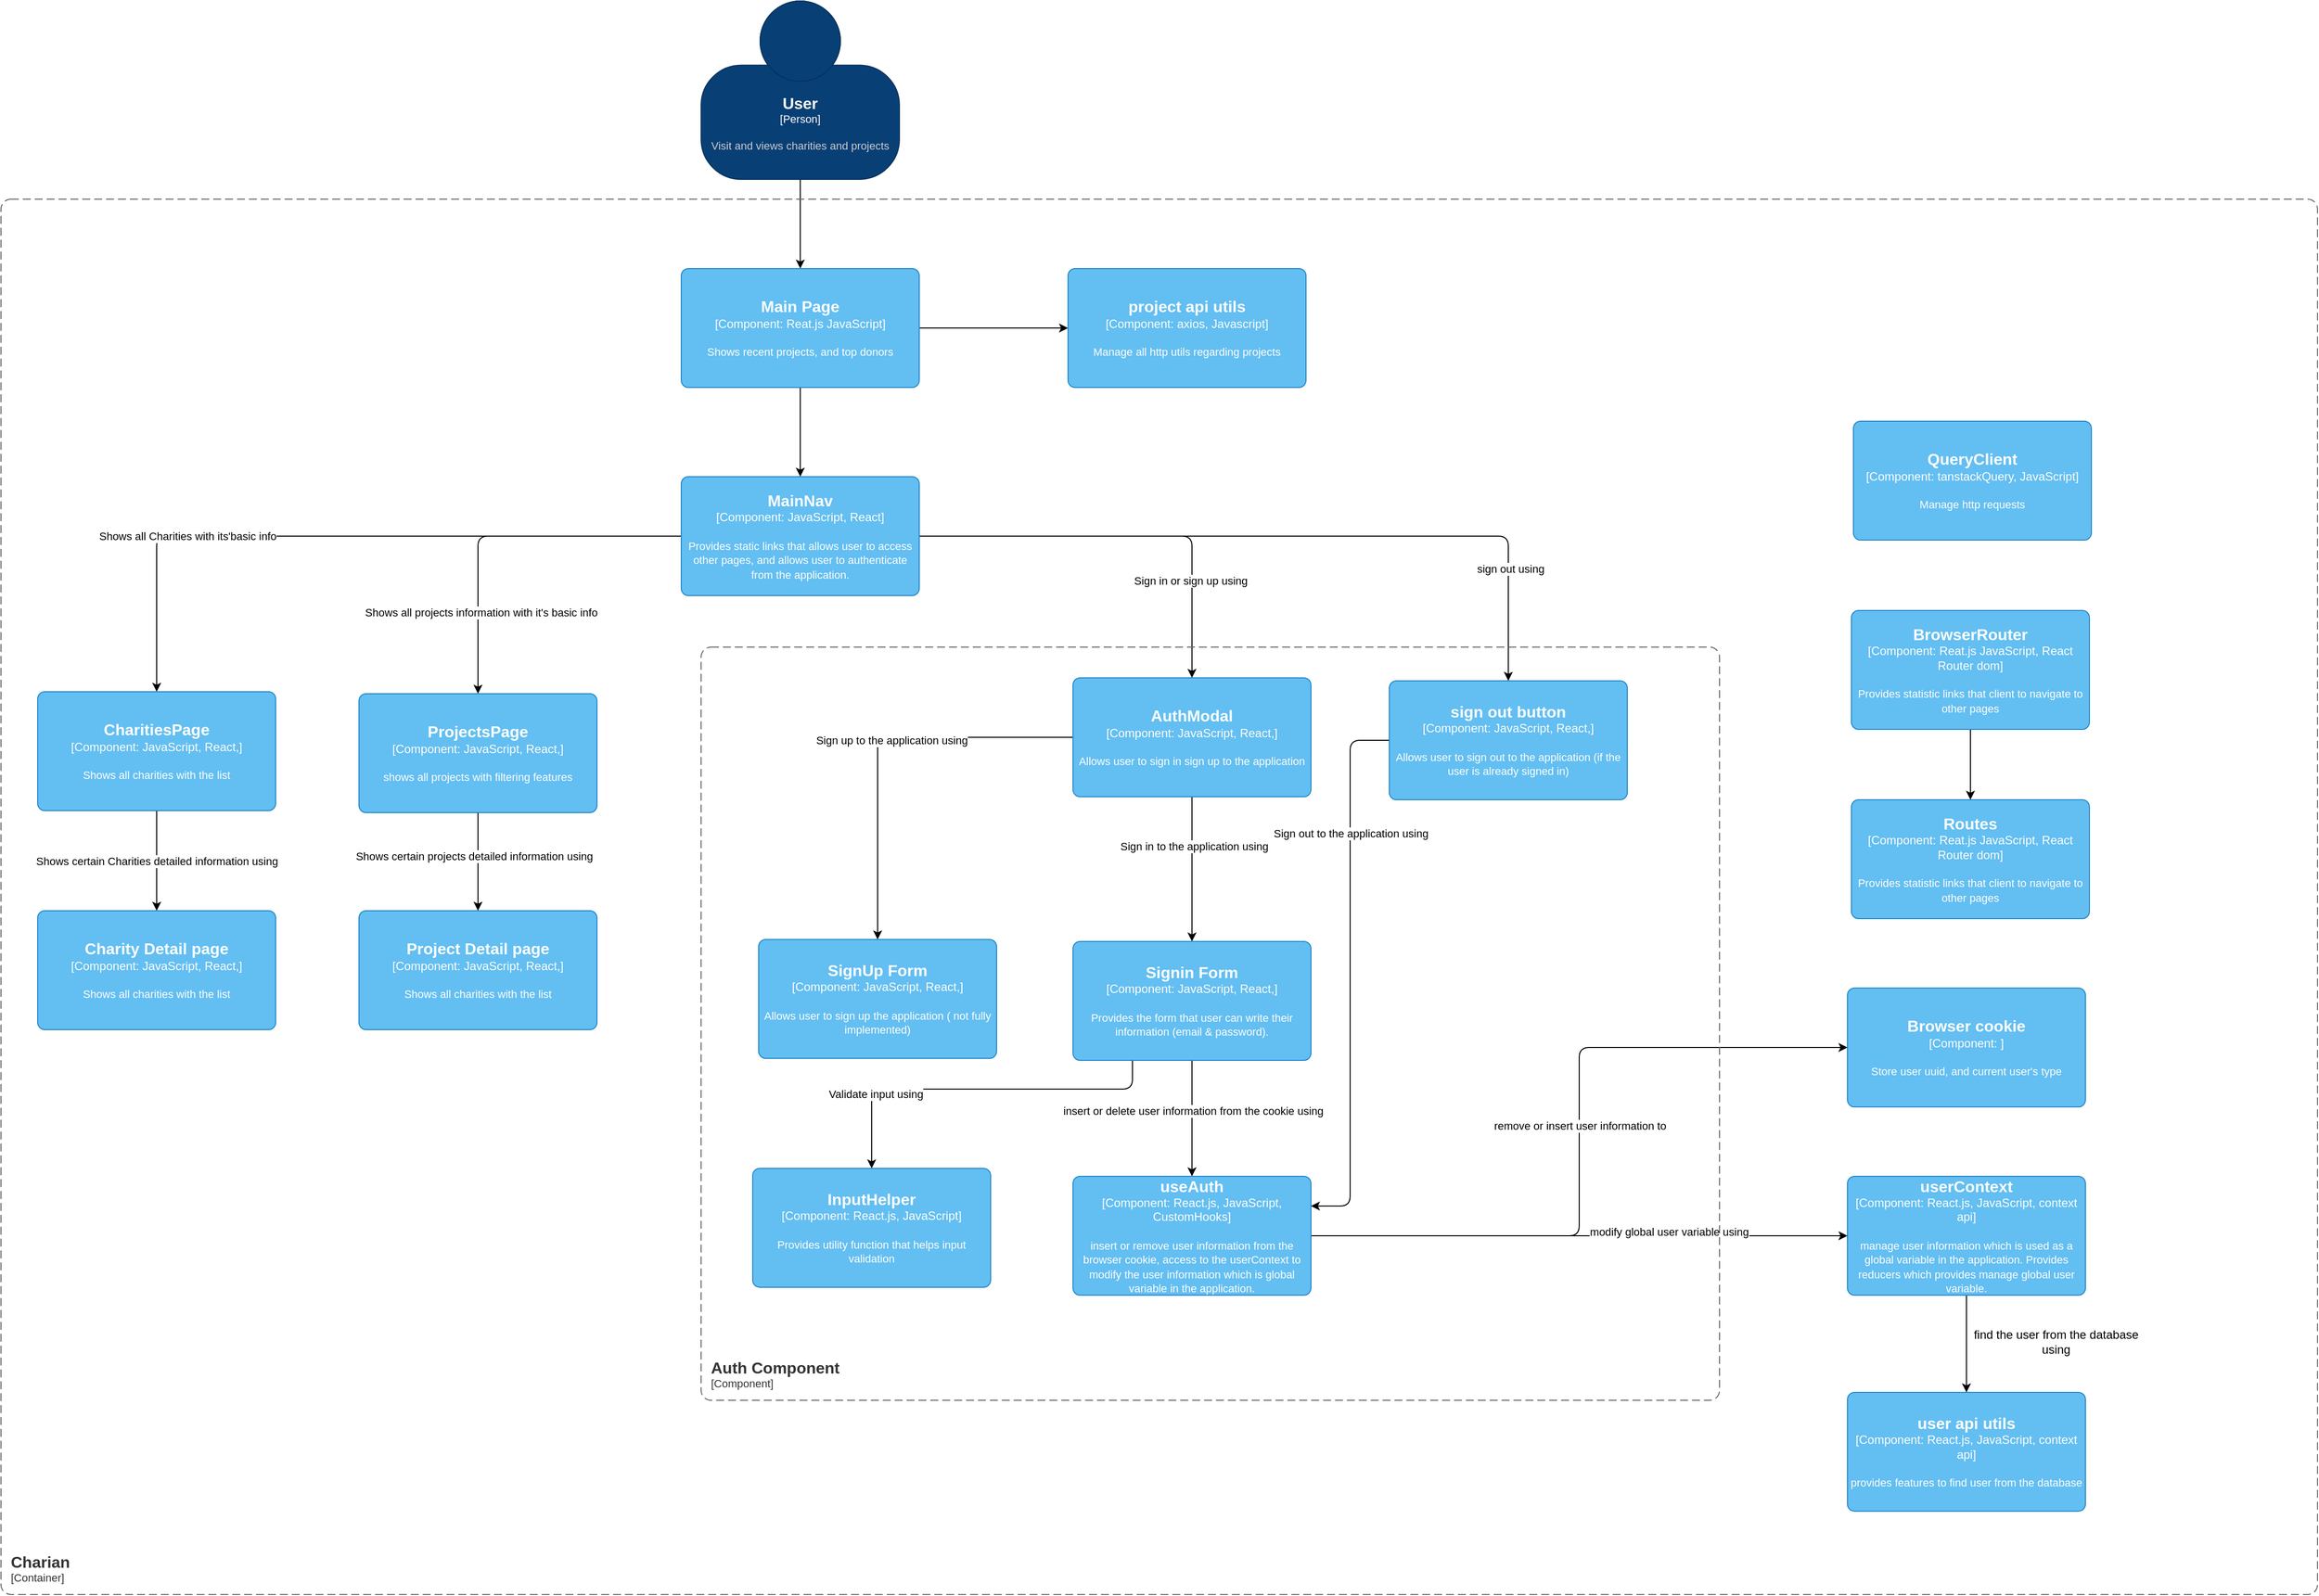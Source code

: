 <mxfile>
    <diagram id="eqAFdJUHjiola_8P4CvC" name="Page-1">
        <mxGraphModel dx="3965" dy="1728" grid="0" gridSize="10" guides="1" tooltips="1" connect="1" arrows="1" fold="1" page="0" pageScale="1" pageWidth="827" pageHeight="1169" background="#ffffff" math="0" shadow="0">
            <root>
                <mxCell id="0"/>
                <mxCell id="1" parent="0"/>
                <mxCell id="28" style="edgeStyle=orthogonalEdgeStyle;html=1;entryX=0.5;entryY=0;entryDx=0;entryDy=0;entryPerimeter=0;strokeColor=#000000;" edge="1" parent="1" source="4" target="8">
                    <mxGeometry relative="1" as="geometry"/>
                </mxCell>
                <object placeholders="1" c4Name="User" c4Type="Person" c4Description="Visit and views charities and projects" label="&lt;font style=&quot;font-size: 16px&quot;&gt;&lt;b&gt;%c4Name%&lt;/b&gt;&lt;/font&gt;&lt;div&gt;[%c4Type%]&lt;/div&gt;&lt;br&gt;&lt;div&gt;&lt;font style=&quot;font-size: 11px&quot;&gt;&lt;font color=&quot;#cccccc&quot;&gt;%c4Description%&lt;/font&gt;&lt;/div&gt;" id="4">
                    <mxCell style="html=1;fontSize=11;dashed=0;whiteSpace=wrap;fillColor=#083F75;strokeColor=#06315C;fontColor=#ffffff;shape=mxgraph.c4.person2;align=center;metaEdit=1;points=[[0.5,0,0],[1,0.5,0],[1,0.75,0],[0.75,1,0],[0.5,1,0],[0.25,1,0],[0,0.75,0],[0,0.5,0]];resizable=0;" parent="1" vertex="1">
                        <mxGeometry x="210" y="30" width="200" height="180" as="geometry"/>
                    </mxCell>
                </object>
                <object placeholders="1" c4Name="Charian" c4Type="Application" c4Application="Container" label="&lt;font style=&quot;font-size: 16px&quot;&gt;&lt;b&gt;&lt;div style=&quot;text-align: left&quot;&gt;%c4Name%&lt;/div&gt;&lt;/b&gt;&lt;/font&gt;&lt;div style=&quot;text-align: left&quot;&gt;[%c4Application%]&lt;/div&gt;" id="7">
                    <mxCell style="rounded=1;fontSize=11;whiteSpace=wrap;html=1;dashed=1;arcSize=20;fillColor=none;strokeColor=#666666;fontColor=#333333;labelBackgroundColor=none;align=left;verticalAlign=bottom;labelBorderColor=none;spacingTop=0;spacing=10;dashPattern=8 4;metaEdit=1;rotatable=0;perimeter=rectanglePerimeter;noLabel=0;labelPadding=0;allowArrows=0;connectable=0;expand=0;recursiveResize=0;editable=1;pointerEvents=0;absoluteArcSize=1;points=[[0.25,0,0],[0.5,0,0],[0.75,0,0],[1,0.25,0],[1,0.5,0],[1,0.75,0],[0.75,1,0],[0.5,1,0],[0.25,1,0],[0,0.75,0],[0,0.5,0],[0,0.25,0]];" parent="1" vertex="1">
                        <mxGeometry x="-496" y="230" width="2336" height="1408" as="geometry"/>
                    </mxCell>
                </object>
                <mxCell id="12" style="edgeStyle=none;html=1;entryX=0;entryY=0.5;entryDx=0;entryDy=0;entryPerimeter=0;strokeColor=#000000;" edge="1" parent="1" source="8" target="11">
                    <mxGeometry relative="1" as="geometry"/>
                </mxCell>
                <mxCell id="15" style="edgeStyle=none;html=1;strokeColor=#000000;" edge="1" parent="1" source="8" target="13">
                    <mxGeometry relative="1" as="geometry"/>
                </mxCell>
                <object placeholders="1" c4Name="Main Page" c4Type="Component" c4Technology="Reat.js JavaScript" c4Description="Shows recent projects, and top donors" label="&lt;font style=&quot;font-size: 16px&quot;&gt;&lt;b&gt;%c4Name%&lt;/b&gt;&lt;/font&gt;&lt;div&gt;[%c4Type%: %c4Technology%]&lt;/div&gt;&lt;br&gt;&lt;div&gt;&lt;font style=&quot;font-size: 11px&quot;&gt;%c4Description%&lt;/font&gt;&lt;/div&gt;" id="8">
                    <mxCell style="rounded=1;whiteSpace=wrap;html=1;labelBackgroundColor=none;fillColor=#63BEF2;fontColor=#ffffff;align=center;arcSize=6;strokeColor=#2086C9;metaEdit=1;resizable=0;points=[[0.25,0,0],[0.5,0,0],[0.75,0,0],[1,0.25,0],[1,0.5,0],[1,0.75,0],[0.75,1,0],[0.5,1,0],[0.25,1,0],[0,0.75,0],[0,0.5,0],[0,0.25,0]];" parent="1" vertex="1">
                        <mxGeometry x="190" y="300" width="240" height="120" as="geometry"/>
                    </mxCell>
                </object>
                <object placeholders="1" c4Name="QueryClient" c4Type="Component" c4Technology="tanstackQuery, JavaScript" c4Description="Manage http requests" label="&lt;font style=&quot;font-size: 16px&quot;&gt;&lt;b&gt;%c4Name%&lt;/b&gt;&lt;/font&gt;&lt;div&gt;[%c4Type%: %c4Technology%]&lt;/div&gt;&lt;br&gt;&lt;div&gt;&lt;font style=&quot;font-size: 11px&quot;&gt;%c4Description%&lt;/font&gt;&lt;/div&gt;" id="9">
                    <mxCell style="rounded=1;whiteSpace=wrap;html=1;labelBackgroundColor=none;fillColor=#63BEF2;fontColor=#ffffff;align=center;arcSize=6;strokeColor=#2086C9;metaEdit=1;resizable=0;points=[[0.25,0,0],[0.5,0,0],[0.75,0,0],[1,0.25,0],[1,0.5,0],[1,0.75,0],[0.75,1,0],[0.5,1,0],[0.25,1,0],[0,0.75,0],[0,0.5,0],[0,0.25,0]];" vertex="1" parent="1">
                        <mxGeometry x="1372" y="454" width="240" height="120" as="geometry"/>
                    </mxCell>
                </object>
                <object placeholders="1" c4Name="project api utils" c4Type="Component" c4Technology="axios, Javascript" c4Description="Manage all http utils regarding projects" label="&lt;font style=&quot;font-size: 16px&quot;&gt;&lt;b&gt;%c4Name%&lt;/b&gt;&lt;/font&gt;&lt;div&gt;[%c4Type%: %c4Technology%]&lt;/div&gt;&lt;br&gt;&lt;div&gt;&lt;font style=&quot;font-size: 11px&quot;&gt;%c4Description%&lt;/font&gt;&lt;/div&gt;" id="11">
                    <mxCell style="rounded=1;whiteSpace=wrap;html=1;labelBackgroundColor=none;fillColor=#63BEF2;fontColor=#ffffff;align=center;arcSize=6;strokeColor=#2086C9;metaEdit=1;resizable=0;points=[[0.25,0,0],[0.5,0,0],[0.75,0,0],[1,0.25,0],[1,0.5,0],[1,0.75,0],[0.75,1,0],[0.5,1,0],[0.25,1,0],[0,0.75,0],[0,0.5,0],[0,0.25,0]];" vertex="1" parent="1">
                        <mxGeometry x="580" y="300" width="240" height="120" as="geometry"/>
                    </mxCell>
                </object>
                <mxCell id="19" style="edgeStyle=orthogonalEdgeStyle;html=1;strokeColor=#000000;" edge="1" parent="1" source="13" target="16">
                    <mxGeometry relative="1" as="geometry"/>
                </mxCell>
                <mxCell id="48" value="&lt;span style=&quot;background-color: rgb(255, 255, 255);&quot;&gt;Sign in or sign up using&amp;nbsp;&lt;/span&gt;" style="edgeLabel;html=1;align=center;verticalAlign=middle;resizable=0;points=[];fontColor=#000000;" vertex="1" connectable="0" parent="19">
                    <mxGeometry x="0.535" y="-1" relative="1" as="geometry">
                        <mxPoint x="1" y="-1" as="offset"/>
                    </mxGeometry>
                </mxCell>
                <mxCell id="44" style="edgeStyle=orthogonalEdgeStyle;html=1;strokeColor=#000000;fontColor=#000000;" edge="1" parent="1" source="13" target="43">
                    <mxGeometry relative="1" as="geometry"/>
                </mxCell>
                <mxCell id="49" value="&lt;span style=&quot;background-color: rgb(255, 255, 255);&quot;&gt;sign out using&lt;/span&gt;" style="edgeLabel;html=1;align=center;verticalAlign=middle;resizable=0;points=[];fontColor=#000000;" vertex="1" connectable="0" parent="44">
                    <mxGeometry x="0.695" y="2" relative="1" as="geometry">
                        <mxPoint as="offset"/>
                    </mxGeometry>
                </mxCell>
                <mxCell id="61" style="edgeStyle=orthogonalEdgeStyle;html=1;strokeColor=#000000;fontColor=#000000;" edge="1" parent="1" source="13" target="59">
                    <mxGeometry relative="1" as="geometry"/>
                </mxCell>
                <mxCell id="68" value="&lt;span style=&quot;background-color: rgb(255, 255, 255);&quot;&gt;Shows all projects information with it's basic info&lt;/span&gt;" style="edgeLabel;html=1;align=center;verticalAlign=middle;resizable=0;points=[];fontColor=#000000;" vertex="1" connectable="0" parent="61">
                    <mxGeometry x="0.547" y="3" relative="1" as="geometry">
                        <mxPoint as="offset"/>
                    </mxGeometry>
                </mxCell>
                <mxCell id="62" style="edgeStyle=orthogonalEdgeStyle;html=1;strokeColor=#000000;fontColor=#000000;" edge="1" parent="1" source="13" target="60">
                    <mxGeometry relative="1" as="geometry"/>
                </mxCell>
                <mxCell id="67" value="&lt;span style=&quot;background-color: rgb(255, 255, 255);&quot;&gt;Shows all Charities with its'basic info&lt;/span&gt;" style="edgeLabel;html=1;align=center;verticalAlign=middle;resizable=0;points=[];fontColor=#000000;" vertex="1" connectable="0" parent="62">
                    <mxGeometry x="0.454" relative="1" as="geometry">
                        <mxPoint as="offset"/>
                    </mxGeometry>
                </mxCell>
                <object placeholders="1" c4Name="MainNav" c4Type="Component" c4Technology="JavaScript, React" c4Description="Provides static links that allows user to access other pages, and allows user to authenticate from the application." label="&lt;font style=&quot;font-size: 16px&quot;&gt;&lt;b&gt;%c4Name%&lt;/b&gt;&lt;/font&gt;&lt;div&gt;[%c4Type%: %c4Technology%]&lt;/div&gt;&lt;br&gt;&lt;div&gt;&lt;font style=&quot;font-size: 11px&quot;&gt;%c4Description%&lt;/font&gt;&lt;/div&gt;" id="13">
                    <mxCell style="rounded=1;whiteSpace=wrap;html=1;labelBackgroundColor=none;fillColor=#63BEF2;fontColor=#ffffff;align=center;arcSize=6;strokeColor=#2086C9;metaEdit=1;resizable=0;points=[[0.25,0,0],[0.5,0,0],[0.75,0,0],[1,0.25,0],[1,0.5,0],[1,0.75,0],[0.75,1,0],[0.5,1,0],[0.25,1,0],[0,0.75,0],[0,0.5,0],[0,0.25,0]];" vertex="1" parent="1">
                        <mxGeometry x="190" y="510" width="240" height="120" as="geometry"/>
                    </mxCell>
                </object>
                <mxCell id="37" style="edgeStyle=orthogonalEdgeStyle;html=1;exitX=0.5;exitY=1;exitDx=0;exitDy=0;exitPerimeter=0;entryX=0.5;entryY=0;entryDx=0;entryDy=0;entryPerimeter=0;strokeColor=#000000;" edge="1" parent="1" source="14" target="35">
                    <mxGeometry relative="1" as="geometry"/>
                </mxCell>
                <object placeholders="1" c4Name="BrowserRouter" c4Type="Component" c4Technology="Reat.js JavaScript, React Router dom" c4Description="Provides statistic links that client to navigate to other pages" label="&lt;font style=&quot;font-size: 16px&quot;&gt;&lt;b&gt;%c4Name%&lt;/b&gt;&lt;/font&gt;&lt;div&gt;[%c4Type%: %c4Technology%]&lt;/div&gt;&lt;br&gt;&lt;div&gt;&lt;font style=&quot;font-size: 11px&quot;&gt;%c4Description%&lt;/font&gt;&lt;/div&gt;" id="14">
                    <mxCell style="rounded=1;whiteSpace=wrap;html=1;labelBackgroundColor=none;fillColor=#63BEF2;fontColor=#ffffff;align=center;arcSize=6;strokeColor=#2086C9;metaEdit=1;resizable=0;points=[[0.25,0,0],[0.5,0,0],[0.75,0,0],[1,0.25,0],[1,0.5,0],[1,0.75,0],[0.75,1,0],[0.5,1,0],[0.25,1,0],[0,0.75,0],[0,0.5,0],[0,0.25,0]];" vertex="1" parent="1">
                        <mxGeometry x="1370" y="645" width="240" height="120" as="geometry"/>
                    </mxCell>
                </object>
                <mxCell id="38" style="edgeStyle=orthogonalEdgeStyle;html=1;strokeColor=#000000;" edge="1" parent="1" source="16" target="29">
                    <mxGeometry relative="1" as="geometry"/>
                </mxCell>
                <mxCell id="40" value="&lt;font style=&quot;background-color: rgb(255, 255, 255);&quot; color=&quot;#000000&quot;&gt;Sign up to the application using&lt;/font&gt;" style="edgeLabel;html=1;align=center;verticalAlign=middle;resizable=0;points=[];" vertex="1" connectable="0" parent="38">
                    <mxGeometry x="-0.093" y="3" relative="1" as="geometry">
                        <mxPoint x="-1" as="offset"/>
                    </mxGeometry>
                </mxCell>
                <mxCell id="39" style="edgeStyle=orthogonalEdgeStyle;html=1;entryX=0.5;entryY=0;entryDx=0;entryDy=0;entryPerimeter=0;strokeColor=#000000;" edge="1" parent="1" source="16" target="20">
                    <mxGeometry relative="1" as="geometry"/>
                </mxCell>
                <mxCell id="41" value="&lt;span style=&quot;background-color: rgb(255, 255, 255);&quot;&gt;Sign in to the application using&lt;/span&gt;" style="edgeLabel;html=1;align=center;verticalAlign=middle;resizable=0;points=[];fontColor=#000000;" vertex="1" connectable="0" parent="39">
                    <mxGeometry x="-0.312" y="2" relative="1" as="geometry">
                        <mxPoint as="offset"/>
                    </mxGeometry>
                </mxCell>
                <object placeholders="1" c4Name="AuthModal" c4Type="Component" c4Technology="JavaScript, React," c4Description="Allows user to sign in sign up to the application" label="&lt;font style=&quot;font-size: 16px&quot;&gt;&lt;b&gt;%c4Name%&lt;/b&gt;&lt;/font&gt;&lt;div&gt;[%c4Type%: %c4Technology%]&lt;/div&gt;&lt;br&gt;&lt;div&gt;&lt;font style=&quot;font-size: 11px&quot;&gt;%c4Description%&lt;/font&gt;&lt;/div&gt;" id="16">
                    <mxCell style="rounded=1;whiteSpace=wrap;html=1;labelBackgroundColor=none;fillColor=#63BEF2;fontColor=#ffffff;align=center;arcSize=6;strokeColor=#2086C9;metaEdit=1;resizable=0;points=[[0.25,0,0],[0.5,0,0],[0.75,0,0],[1,0.25,0],[1,0.5,0],[1,0.75,0],[0.75,1,0],[0.5,1,0],[0.25,1,0],[0,0.75,0],[0,0.5,0],[0,0.25,0]];" vertex="1" parent="1">
                        <mxGeometry x="585" y="713" width="240" height="120" as="geometry"/>
                    </mxCell>
                </object>
                <mxCell id="23" style="edgeStyle=none;html=1;strokeColor=#000000;" edge="1" parent="1" source="20" target="22">
                    <mxGeometry relative="1" as="geometry"/>
                </mxCell>
                <mxCell id="51" value="&lt;span style=&quot;background-color: rgb(255, 255, 255);&quot;&gt;insert or delete user information from the cookie using&lt;br&gt;&lt;/span&gt;" style="edgeLabel;html=1;align=center;verticalAlign=middle;resizable=0;points=[];fontColor=#000000;" vertex="1" connectable="0" parent="23">
                    <mxGeometry x="-0.137" y="1" relative="1" as="geometry">
                        <mxPoint as="offset"/>
                    </mxGeometry>
                </mxCell>
                <mxCell id="53" style="edgeStyle=orthogonalEdgeStyle;html=1;exitX=0.25;exitY=1;exitDx=0;exitDy=0;exitPerimeter=0;strokeColor=#000000;fontColor=#000000;" edge="1" parent="1" source="20" target="52">
                    <mxGeometry relative="1" as="geometry">
                        <Array as="points">
                            <mxPoint x="645" y="1128"/>
                            <mxPoint x="382" y="1128"/>
                        </Array>
                    </mxGeometry>
                </mxCell>
                <mxCell id="54" value="&lt;span style=&quot;background-color: rgb(255, 255, 255);&quot;&gt;Validate input using&lt;/span&gt;" style="edgeLabel;html=1;align=center;verticalAlign=middle;resizable=0;points=[];fontColor=#000000;" vertex="1" connectable="0" parent="53">
                    <mxGeometry x="0.598" y="4" relative="1" as="geometry">
                        <mxPoint as="offset"/>
                    </mxGeometry>
                </mxCell>
                <object placeholders="1" c4Name="Signin Form" c4Type="Component" c4Technology="JavaScript, React," c4Description="Provides the form that user can write their information (email &amp; password)." label="&lt;font style=&quot;font-size: 16px&quot;&gt;&lt;b&gt;%c4Name%&lt;/b&gt;&lt;/font&gt;&lt;div&gt;[%c4Type%: %c4Technology%]&lt;/div&gt;&lt;br&gt;&lt;div&gt;&lt;font style=&quot;font-size: 11px&quot;&gt;%c4Description%&lt;/font&gt;&lt;/div&gt;" id="20">
                    <mxCell style="rounded=1;whiteSpace=wrap;html=1;labelBackgroundColor=none;fillColor=#63BEF2;fontColor=#ffffff;align=center;arcSize=6;strokeColor=#2086C9;metaEdit=1;resizable=0;points=[[0.25,0,0],[0.5,0,0],[0.75,0,0],[1,0.25,0],[1,0.5,0],[1,0.75,0],[0.75,1,0],[0.5,1,0],[0.25,1,0],[0,0.75,0],[0,0.5,0],[0,0.25,0]];" vertex="1" parent="1">
                        <mxGeometry x="585" y="979" width="240" height="120" as="geometry"/>
                    </mxCell>
                </object>
                <mxCell id="25" style="edgeStyle=orthogonalEdgeStyle;html=1;entryX=0;entryY=0.5;entryDx=0;entryDy=0;entryPerimeter=0;strokeColor=#000000;" edge="1" parent="1" source="22" target="24">
                    <mxGeometry relative="1" as="geometry"/>
                </mxCell>
                <mxCell id="56" value="&lt;span style=&quot;background-color: rgb(255, 255, 255);&quot;&gt;modify global user variable using&lt;/span&gt;" style="edgeLabel;html=1;align=center;verticalAlign=middle;resizable=0;points=[];fontColor=#000000;" vertex="1" connectable="0" parent="25">
                    <mxGeometry x="0.186" y="4" relative="1" as="geometry">
                        <mxPoint x="40" as="offset"/>
                    </mxGeometry>
                </mxCell>
                <mxCell id="27" style="edgeStyle=orthogonalEdgeStyle;html=1;entryX=0;entryY=0.5;entryDx=0;entryDy=0;entryPerimeter=0;strokeColor=#000000;" edge="1" parent="1" source="22" target="26">
                    <mxGeometry relative="1" as="geometry"/>
                </mxCell>
                <mxCell id="55" value="&lt;span style=&quot;background-color: rgb(255, 255, 255);&quot;&gt;remove or insert user information to&lt;/span&gt;" style="edgeLabel;html=1;align=center;verticalAlign=middle;resizable=0;points=[];fontColor=#000000;" vertex="1" connectable="0" parent="27">
                    <mxGeometry x="0.045" relative="1" as="geometry">
                        <mxPoint as="offset"/>
                    </mxGeometry>
                </mxCell>
                <object placeholders="1" c4Name="useAuth" c4Type="Component" c4Technology="React.js, JavaScript, CustomHooks" c4Description="insert or remove user information from the browser cookie, access to the userContext to modify the user information which is global variable in the application." label="&lt;font style=&quot;font-size: 16px&quot;&gt;&lt;b&gt;%c4Name%&lt;/b&gt;&lt;/font&gt;&lt;div&gt;[%c4Type%: %c4Technology%]&lt;/div&gt;&lt;br&gt;&lt;div&gt;&lt;font style=&quot;font-size: 11px&quot;&gt;%c4Description%&lt;/font&gt;&lt;/div&gt;" id="22">
                    <mxCell style="rounded=1;whiteSpace=wrap;html=1;labelBackgroundColor=none;fillColor=#63BEF2;fontColor=#ffffff;align=center;arcSize=6;strokeColor=#2086C9;metaEdit=1;resizable=0;points=[[0.25,0,0],[0.5,0,0],[0.75,0,0],[1,0.25,0],[1,0.5,0],[1,0.75,0],[0.75,1,0],[0.5,1,0],[0.25,1,0],[0,0.75,0],[0,0.5,0],[0,0.25,0]];" vertex="1" parent="1">
                        <mxGeometry x="585" y="1216" width="240" height="120" as="geometry"/>
                    </mxCell>
                </object>
                <mxCell id="33" style="edgeStyle=orthogonalEdgeStyle;html=1;strokeColor=#000000;entryX=0.5;entryY=0;entryDx=0;entryDy=0;entryPerimeter=0;" edge="1" parent="1" source="24" target="31">
                    <mxGeometry relative="1" as="geometry">
                        <mxPoint x="1486" y="1395.667" as="targetPoint"/>
                    </mxGeometry>
                </mxCell>
                <object placeholders="1" c4Name="userContext" c4Type="Component" c4Technology="React.js, JavaScript, context api" c4Description="manage user information which is used as a global variable in the application. Provides reducers which provides manage global user variable." label="&lt;font style=&quot;font-size: 16px&quot;&gt;&lt;b&gt;%c4Name%&lt;/b&gt;&lt;/font&gt;&lt;div&gt;[%c4Type%: %c4Technology%]&lt;/div&gt;&lt;br&gt;&lt;div&gt;&lt;font style=&quot;font-size: 11px&quot;&gt;%c4Description%&lt;/font&gt;&lt;/div&gt;" id="24">
                    <mxCell style="rounded=1;whiteSpace=wrap;html=1;labelBackgroundColor=none;fillColor=#63BEF2;fontColor=#ffffff;align=center;arcSize=6;strokeColor=#2086C9;metaEdit=1;resizable=0;points=[[0.25,0,0],[0.5,0,0],[0.75,0,0],[1,0.25,0],[1,0.5,0],[1,0.75,0],[0.75,1,0],[0.5,1,0],[0.25,1,0],[0,0.75,0],[0,0.5,0],[0,0.25,0]];" vertex="1" parent="1">
                        <mxGeometry x="1366" y="1216" width="240" height="120" as="geometry"/>
                    </mxCell>
                </object>
                <object placeholders="1" c4Name="Browser cookie" c4Type="Component" c4Technology="" c4Description="Store user uuid, and current user's type" label="&lt;font style=&quot;font-size: 16px&quot;&gt;&lt;b&gt;%c4Name%&lt;/b&gt;&lt;/font&gt;&lt;div&gt;[%c4Type%: %c4Technology%]&lt;/div&gt;&lt;br&gt;&lt;div&gt;&lt;font style=&quot;font-size: 11px&quot;&gt;%c4Description%&lt;/font&gt;&lt;/div&gt;" id="26">
                    <mxCell style="rounded=1;whiteSpace=wrap;html=1;labelBackgroundColor=none;fillColor=#63BEF2;fontColor=#ffffff;align=center;arcSize=6;strokeColor=#2086C9;metaEdit=1;resizable=0;points=[[0.25,0,0],[0.5,0,0],[0.75,0,0],[1,0.25,0],[1,0.5,0],[1,0.75,0],[0.75,1,0],[0.5,1,0],[0.25,1,0],[0,0.75,0],[0,0.5,0],[0,0.25,0]];" vertex="1" parent="1">
                        <mxGeometry x="1366" y="1026" width="240" height="120" as="geometry"/>
                    </mxCell>
                </object>
                <object placeholders="1" c4Name="SignUp Form" c4Type="Component" c4Technology="JavaScript, React," c4Description="Allows user to sign up the application ( not fully implemented)" label="&lt;font style=&quot;font-size: 16px&quot;&gt;&lt;b&gt;%c4Name%&lt;/b&gt;&lt;/font&gt;&lt;div&gt;[%c4Type%: %c4Technology%]&lt;/div&gt;&lt;br&gt;&lt;div&gt;&lt;font style=&quot;font-size: 11px&quot;&gt;%c4Description%&lt;/font&gt;&lt;/div&gt;" id="29">
                    <mxCell style="rounded=1;whiteSpace=wrap;html=1;labelBackgroundColor=none;fillColor=#63BEF2;fontColor=#ffffff;align=center;arcSize=6;strokeColor=#2086C9;metaEdit=1;resizable=0;points=[[0.25,0,0],[0.5,0,0],[0.75,0,0],[1,0.25,0],[1,0.5,0],[1,0.75,0],[0.75,1,0],[0.5,1,0],[0.25,1,0],[0,0.75,0],[0,0.5,0],[0,0.25,0]];" vertex="1" parent="1">
                        <mxGeometry x="268" y="977" width="240" height="120" as="geometry"/>
                    </mxCell>
                </object>
                <object placeholders="1" c4Name="user api utils" c4Type="Component" c4Technology="React.js, JavaScript, context api" c4Description="provides features to find user from the database" label="&lt;font style=&quot;font-size: 16px&quot;&gt;&lt;b&gt;%c4Name%&lt;/b&gt;&lt;/font&gt;&lt;div&gt;[%c4Type%: %c4Technology%]&lt;/div&gt;&lt;br&gt;&lt;div&gt;&lt;font style=&quot;font-size: 11px&quot;&gt;%c4Description%&lt;/font&gt;&lt;/div&gt;" id="31">
                    <mxCell style="rounded=1;whiteSpace=wrap;html=1;labelBackgroundColor=none;fillColor=#63BEF2;fontColor=#ffffff;align=center;arcSize=6;strokeColor=#2086C9;metaEdit=1;resizable=0;points=[[0.25,0,0],[0.5,0,0],[0.75,0,0],[1,0.25,0],[1,0.5,0],[1,0.75,0],[0.75,1,0],[0.5,1,0],[0.25,1,0],[0,0.75,0],[0,0.5,0],[0,0.25,0]];" vertex="1" parent="1">
                        <mxGeometry x="1366" y="1434" width="240" height="120" as="geometry"/>
                    </mxCell>
                </object>
                <object placeholders="1" c4Name="Auth Component" c4Type="ContainerScopeBoundary" c4Application="Component" label="&lt;font style=&quot;font-size: 16px&quot;&gt;&lt;b&gt;&lt;div style=&quot;text-align: left&quot;&gt;%c4Name%&lt;/div&gt;&lt;/b&gt;&lt;/font&gt;&lt;div style=&quot;text-align: left&quot;&gt;[%c4Application%]&lt;/div&gt;" id="34">
                    <mxCell style="rounded=1;fontSize=11;whiteSpace=wrap;html=1;dashed=1;arcSize=20;fillColor=none;strokeColor=#666666;fontColor=#333333;labelBackgroundColor=none;align=left;verticalAlign=bottom;labelBorderColor=none;spacingTop=0;spacing=10;dashPattern=8 4;metaEdit=1;rotatable=0;perimeter=rectanglePerimeter;noLabel=0;labelPadding=0;allowArrows=0;connectable=0;expand=0;recursiveResize=0;editable=1;pointerEvents=0;absoluteArcSize=1;points=[[0.25,0,0],[0.5,0,0],[0.75,0,0],[1,0.25,0],[1,0.5,0],[1,0.75,0],[0.75,1,0],[0.5,1,0],[0.25,1,0],[0,0.75,0],[0,0.5,0],[0,0.25,0]];" vertex="1" parent="1">
                        <mxGeometry x="210" y="682" width="1027" height="760" as="geometry"/>
                    </mxCell>
                </object>
                <object placeholders="1" c4Name="Routes" c4Type="Component" c4Technology="Reat.js JavaScript, React Router dom" c4Description="Provides statistic links that client to navigate to other pages" label="&lt;font style=&quot;font-size: 16px&quot;&gt;&lt;b&gt;%c4Name%&lt;/b&gt;&lt;/font&gt;&lt;div&gt;[%c4Type%: %c4Technology%]&lt;/div&gt;&lt;br&gt;&lt;div&gt;&lt;font style=&quot;font-size: 11px&quot;&gt;%c4Description%&lt;/font&gt;&lt;/div&gt;" id="35">
                    <mxCell style="rounded=1;whiteSpace=wrap;html=1;labelBackgroundColor=none;fillColor=#63BEF2;fontColor=#ffffff;align=center;arcSize=6;strokeColor=#2086C9;metaEdit=1;resizable=0;points=[[0.25,0,0],[0.5,0,0],[0.75,0,0],[1,0.25,0],[1,0.5,0],[1,0.75,0],[0.75,1,0],[0.5,1,0],[0.25,1,0],[0,0.75,0],[0,0.5,0],[0,0.25,0]];" vertex="1" parent="1">
                        <mxGeometry x="1370" y="836" width="240" height="120" as="geometry"/>
                    </mxCell>
                </object>
                <mxCell id="46" style="edgeStyle=orthogonalEdgeStyle;html=1;entryX=1;entryY=0.25;entryDx=0;entryDy=0;entryPerimeter=0;strokeColor=#000000;fontColor=#000000;" edge="1" parent="1" source="43" target="22">
                    <mxGeometry relative="1" as="geometry"/>
                </mxCell>
                <mxCell id="47" value="&lt;span style=&quot;background-color: rgb(255, 255, 255);&quot;&gt;Sign out to the application using&lt;/span&gt;" style="edgeLabel;html=1;align=center;verticalAlign=middle;resizable=0;points=[];fontColor=#000000;" vertex="1" connectable="0" parent="46">
                    <mxGeometry x="-0.52" relative="1" as="geometry">
                        <mxPoint y="1" as="offset"/>
                    </mxGeometry>
                </mxCell>
                <object placeholders="1" c4Name="sign out button" c4Type="Component" c4Technology="JavaScript, React," c4Description="Allows user to sign out to the application (if the user is already signed in)" label="&lt;font style=&quot;font-size: 16px&quot;&gt;&lt;b&gt;%c4Name%&lt;/b&gt;&lt;/font&gt;&lt;div&gt;[%c4Type%: %c4Technology%]&lt;/div&gt;&lt;br&gt;&lt;div&gt;&lt;font style=&quot;font-size: 11px&quot;&gt;%c4Description%&lt;/font&gt;&lt;/div&gt;" id="43">
                    <mxCell style="rounded=1;whiteSpace=wrap;html=1;labelBackgroundColor=none;fillColor=#63BEF2;fontColor=#ffffff;align=center;arcSize=6;strokeColor=#2086C9;metaEdit=1;resizable=0;points=[[0.25,0,0],[0.5,0,0],[0.75,0,0],[1,0.25,0],[1,0.5,0],[1,0.75,0],[0.75,1,0],[0.5,1,0],[0.25,1,0],[0,0.75,0],[0,0.5,0],[0,0.25,0]];" vertex="1" parent="1">
                        <mxGeometry x="904" y="716" width="240" height="120" as="geometry"/>
                    </mxCell>
                </object>
                <object placeholders="1" c4Name="InputHelper" c4Type="Component" c4Technology="React.js, JavaScript" c4Description="Provides utility function that helps input validation" label="&lt;font style=&quot;font-size: 16px&quot;&gt;&lt;b&gt;%c4Name%&lt;/b&gt;&lt;/font&gt;&lt;div&gt;[%c4Type%: %c4Technology%]&lt;/div&gt;&lt;br&gt;&lt;div&gt;&lt;font style=&quot;font-size: 11px&quot;&gt;%c4Description%&lt;/font&gt;&lt;/div&gt;" id="52">
                    <mxCell style="rounded=1;whiteSpace=wrap;html=1;labelBackgroundColor=none;fillColor=#63BEF2;fontColor=#ffffff;align=center;arcSize=6;strokeColor=#2086C9;metaEdit=1;resizable=0;points=[[0.25,0,0],[0.5,0,0],[0.75,0,0],[1,0.25,0],[1,0.5,0],[1,0.75,0],[0.75,1,0],[0.5,1,0],[0.25,1,0],[0,0.75,0],[0,0.5,0],[0,0.25,0]];" vertex="1" parent="1">
                        <mxGeometry x="262" y="1208" width="240" height="120" as="geometry"/>
                    </mxCell>
                </object>
                <mxCell id="57" value="find the user from the database&lt;br&gt;using" style="text;html=1;align=center;verticalAlign=middle;resizable=0;points=[];autosize=1;strokeColor=none;fillColor=none;fontColor=#000000;" vertex="1" parent="1">
                    <mxGeometry x="1484" y="1362" width="184" height="41" as="geometry"/>
                </mxCell>
                <mxCell id="65" style="edgeStyle=orthogonalEdgeStyle;html=1;entryX=0.5;entryY=0;entryDx=0;entryDy=0;entryPerimeter=0;strokeColor=#000000;fontColor=#000000;" edge="1" parent="1" source="59" target="64">
                    <mxGeometry relative="1" as="geometry"/>
                </mxCell>
                <mxCell id="69" value="&lt;span style=&quot;background-color: rgb(255, 255, 255);&quot;&gt;Shows certain projects detailed information using&lt;/span&gt;" style="edgeLabel;html=1;align=center;verticalAlign=middle;resizable=0;points=[];fontColor=#000000;" vertex="1" connectable="0" parent="65">
                    <mxGeometry x="-0.114" y="-4" relative="1" as="geometry">
                        <mxPoint as="offset"/>
                    </mxGeometry>
                </mxCell>
                <object placeholders="1" c4Name="ProjectsPage" c4Type="Component" c4Technology="JavaScript, React," c4Description="shows all projects with filtering features" label="&lt;font style=&quot;font-size: 16px&quot;&gt;&lt;b&gt;%c4Name%&lt;/b&gt;&lt;/font&gt;&lt;div&gt;[%c4Type%: %c4Technology%]&lt;/div&gt;&lt;br&gt;&lt;div&gt;&lt;font style=&quot;font-size: 11px&quot;&gt;%c4Description%&lt;/font&gt;&lt;/div&gt;" id="59">
                    <mxCell style="rounded=1;whiteSpace=wrap;html=1;labelBackgroundColor=none;fillColor=#63BEF2;fontColor=#ffffff;align=center;arcSize=6;strokeColor=#2086C9;metaEdit=1;resizable=0;points=[[0.25,0,0],[0.5,0,0],[0.75,0,0],[1,0.25,0],[1,0.5,0],[1,0.75,0],[0.75,1,0],[0.5,1,0],[0.25,1,0],[0,0.75,0],[0,0.5,0],[0,0.25,0]];" vertex="1" parent="1">
                        <mxGeometry x="-135" y="729" width="240" height="120" as="geometry"/>
                    </mxCell>
                </object>
                <mxCell id="66" value="&lt;span style=&quot;background-color: rgb(255, 255, 255);&quot;&gt;Shows certain Charities detailed information using&lt;/span&gt;" style="edgeStyle=orthogonalEdgeStyle;html=1;entryX=0.5;entryY=0;entryDx=0;entryDy=0;entryPerimeter=0;strokeColor=#000000;fontColor=#000000;" edge="1" parent="1" source="60" target="63">
                    <mxGeometry relative="1" as="geometry"/>
                </mxCell>
                <object placeholders="1" c4Name="CharitiesPage" c4Type="Component" c4Technology="JavaScript, React," c4Description="Shows all charities with the list" label="&lt;font style=&quot;font-size: 16px&quot;&gt;&lt;b&gt;%c4Name%&lt;/b&gt;&lt;/font&gt;&lt;div&gt;[%c4Type%: %c4Technology%]&lt;/div&gt;&lt;br&gt;&lt;div&gt;&lt;font style=&quot;font-size: 11px&quot;&gt;%c4Description%&lt;/font&gt;&lt;/div&gt;" id="60">
                    <mxCell style="rounded=1;whiteSpace=wrap;html=1;labelBackgroundColor=none;fillColor=#63BEF2;fontColor=#ffffff;align=center;arcSize=6;strokeColor=#2086C9;metaEdit=1;resizable=0;points=[[0.25,0,0],[0.5,0,0],[0.75,0,0],[1,0.25,0],[1,0.5,0],[1,0.75,0],[0.75,1,0],[0.5,1,0],[0.25,1,0],[0,0.75,0],[0,0.5,0],[0,0.25,0]];" vertex="1" parent="1">
                        <mxGeometry x="-459" y="727" width="240" height="120" as="geometry"/>
                    </mxCell>
                </object>
                <object placeholders="1" c4Name="Charity Detail page" c4Type="Component" c4Technology="JavaScript, React," c4Description="Shows all charities with the list" label="&lt;font style=&quot;font-size: 16px&quot;&gt;&lt;b&gt;%c4Name%&lt;/b&gt;&lt;/font&gt;&lt;div&gt;[%c4Type%: %c4Technology%]&lt;/div&gt;&lt;br&gt;&lt;div&gt;&lt;font style=&quot;font-size: 11px&quot;&gt;%c4Description%&lt;/font&gt;&lt;/div&gt;" id="63">
                    <mxCell style="rounded=1;whiteSpace=wrap;html=1;labelBackgroundColor=none;fillColor=#63BEF2;fontColor=#ffffff;align=center;arcSize=6;strokeColor=#2086C9;metaEdit=1;resizable=0;points=[[0.25,0,0],[0.5,0,0],[0.75,0,0],[1,0.25,0],[1,0.5,0],[1,0.75,0],[0.75,1,0],[0.5,1,0],[0.25,1,0],[0,0.75,0],[0,0.5,0],[0,0.25,0]];" vertex="1" parent="1">
                        <mxGeometry x="-459" y="948" width="240" height="120" as="geometry"/>
                    </mxCell>
                </object>
                <object placeholders="1" c4Name="Project Detail page" c4Type="Component" c4Technology="JavaScript, React," c4Description="Shows all charities with the list" label="&lt;font style=&quot;font-size: 16px&quot;&gt;&lt;b&gt;%c4Name%&lt;/b&gt;&lt;/font&gt;&lt;div&gt;[%c4Type%: %c4Technology%]&lt;/div&gt;&lt;br&gt;&lt;div&gt;&lt;font style=&quot;font-size: 11px&quot;&gt;%c4Description%&lt;/font&gt;&lt;/div&gt;" id="64">
                    <mxCell style="rounded=1;whiteSpace=wrap;html=1;labelBackgroundColor=none;fillColor=#63BEF2;fontColor=#ffffff;align=center;arcSize=6;strokeColor=#2086C9;metaEdit=1;resizable=0;points=[[0.25,0,0],[0.5,0,0],[0.75,0,0],[1,0.25,0],[1,0.5,0],[1,0.75,0],[0.75,1,0],[0.5,1,0],[0.25,1,0],[0,0.75,0],[0,0.5,0],[0,0.25,0]];" vertex="1" parent="1">
                        <mxGeometry x="-135" y="948" width="240" height="120" as="geometry"/>
                    </mxCell>
                </object>
            </root>
        </mxGraphModel>
    </diagram>
</mxfile>